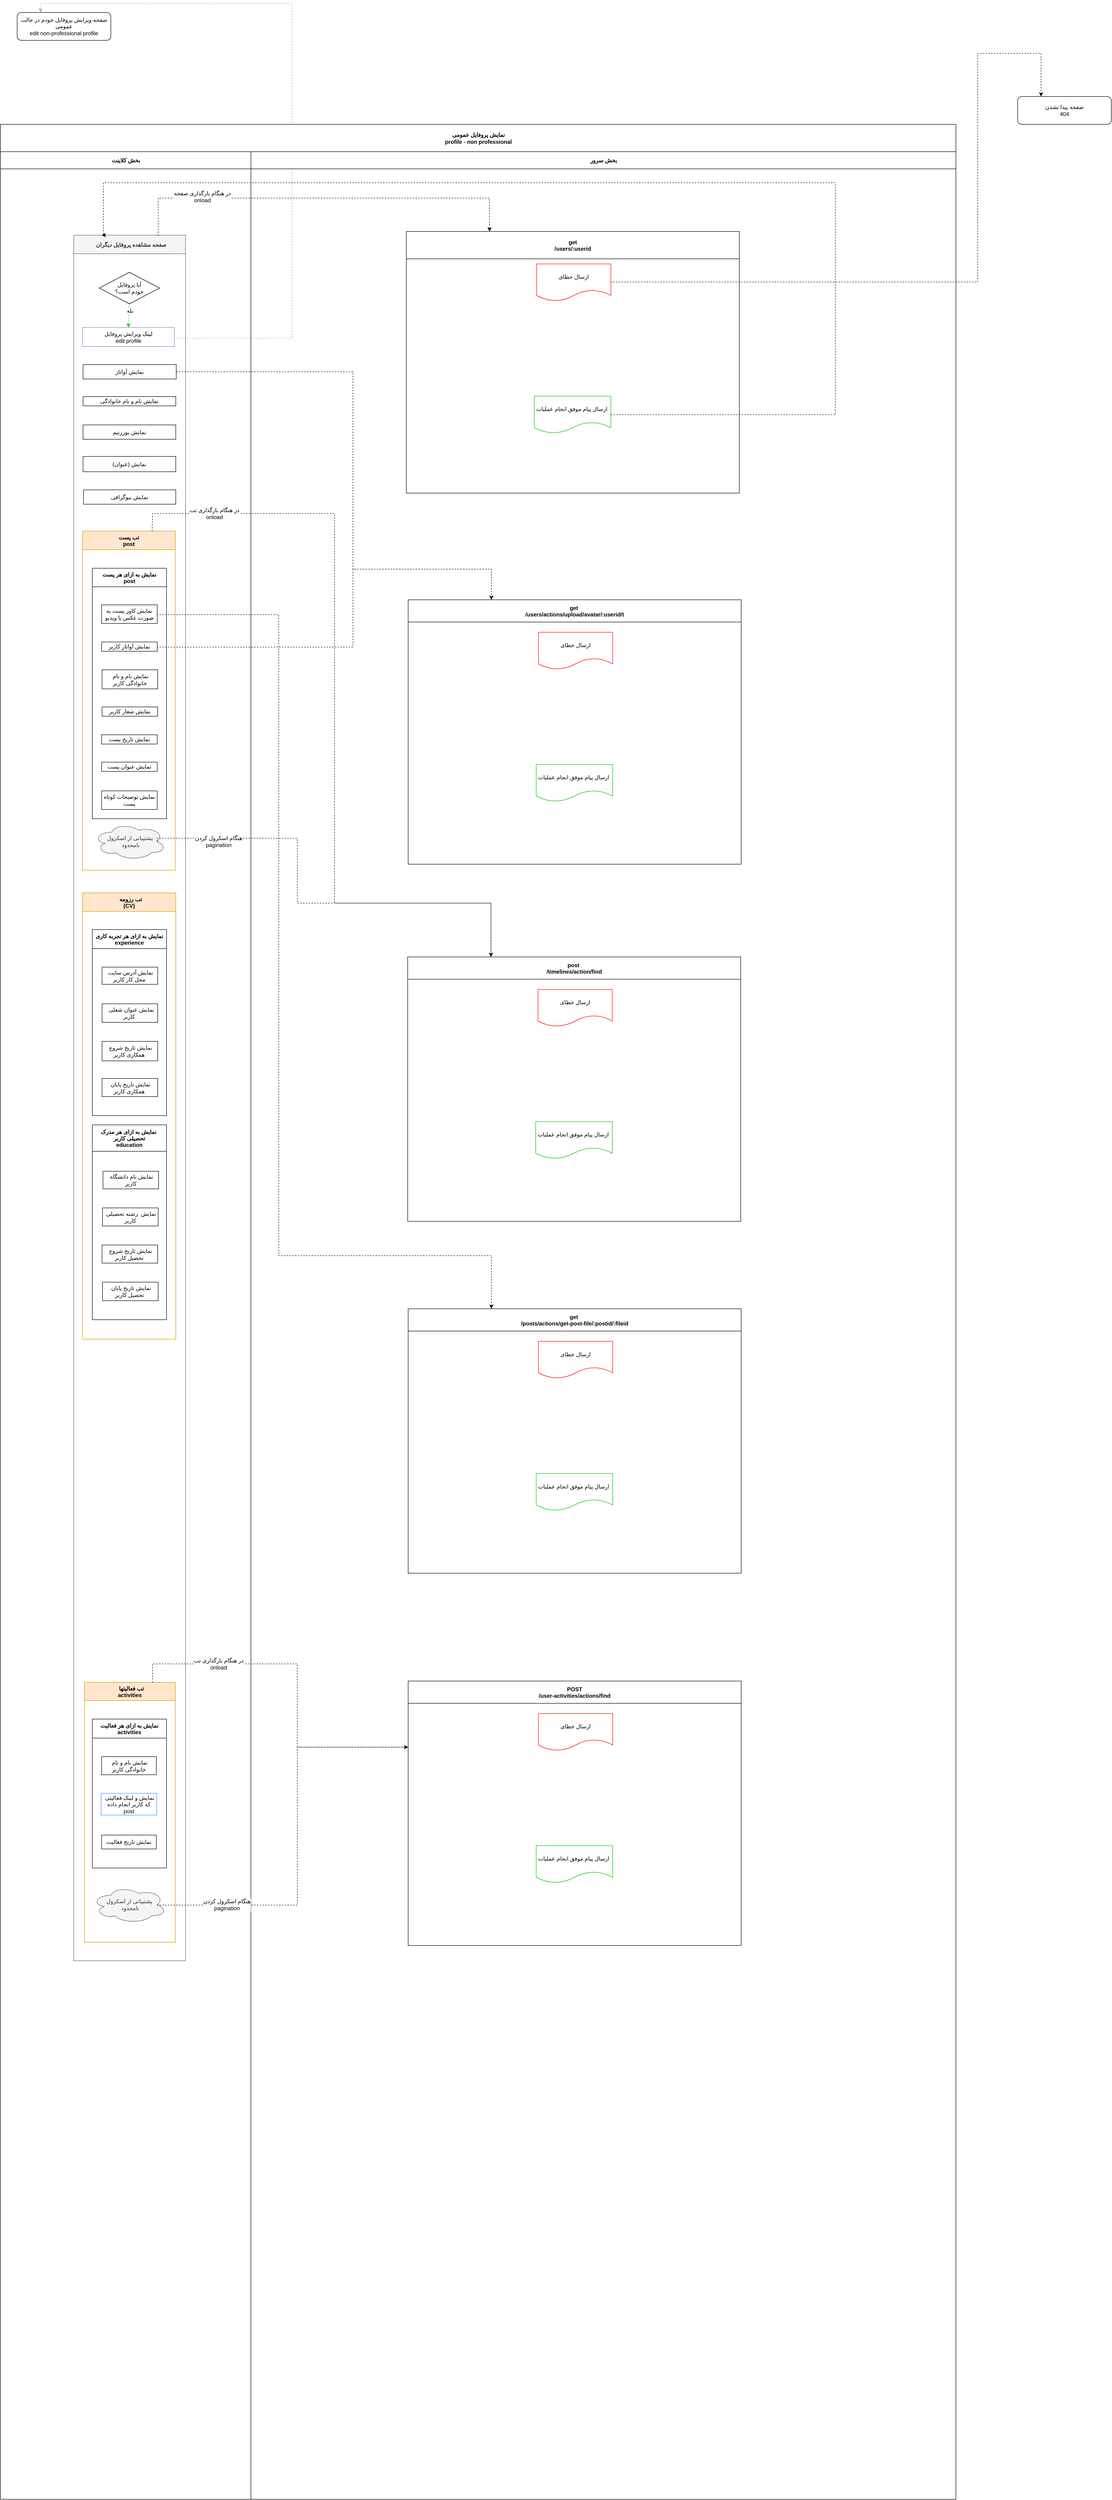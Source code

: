 <mxfile version="11.0.8" type="github"><diagram id="nFZyr5lgO45AVFI8pOyt" name="Page-1"><mxGraphModel dx="4465" dy="-2777" grid="1" gridSize="10" guides="1" tooltips="1" connect="1" arrows="1" fold="1" page="1" pageScale="1" pageWidth="850" pageHeight="1100" math="0" shadow="0"><root><mxCell id="0"/><mxCell id="1" parent="0"/><mxCell id="hXiAOLmPOEVzWz-QGx-l-69" value="صفحه ویرایش پروفایل خودم در حالت عمومی&lt;br&gt;edit non-professional profile&lt;br&gt;" style="rounded=1;whiteSpace=wrap;html=1;" parent="1" vertex="1"><mxGeometry x="-1564" y="4440" width="202" height="60" as="geometry"/></mxCell><mxCell id="hXiAOLmPOEVzWz-QGx-l-70" style="edgeStyle=orthogonalEdgeStyle;rounded=0;orthogonalLoop=1;jettySize=auto;html=1;exitX=1;exitY=0.5;exitDx=0;exitDy=0;entryX=0.25;entryY=0;entryDx=0;entryDy=0;dashed=1;strokeColor=#ADADAD;" parent="1" source="hXiAOLmPOEVzWz-QGx-l-34" target="hXiAOLmPOEVzWz-QGx-l-69" edge="1"><mxGeometry relative="1" as="geometry"><Array as="points"><mxPoint x="-971" y="5142"/><mxPoint x="-971" y="4421"/><mxPoint x="-1514" y="4421"/></Array></mxGeometry></mxCell><mxCell id="6wpBhNa-bCIsLOUR4BL_-69" value="صفحه پیدا نشدن&lt;br&gt;404" style="rounded=1;whiteSpace=wrap;html=1;" parent="1" vertex="1"><mxGeometry x="593" y="4621" width="202" height="60" as="geometry"/></mxCell><mxCell id="6wpBhNa-bCIsLOUR4BL_-70" style="edgeStyle=orthogonalEdgeStyle;rounded=0;orthogonalLoop=1;jettySize=auto;html=1;exitX=1;exitY=0.5;exitDx=0;exitDy=0;dashed=1;entryX=0.25;entryY=0;entryDx=0;entryDy=0;" parent="1" source="6wpBhNa-bCIsLOUR4BL_-33" target="6wpBhNa-bCIsLOUR4BL_-69" edge="1"><mxGeometry relative="1" as="geometry"><mxPoint x="500" y="7280" as="targetPoint"/><Array as="points"><mxPoint x="507" y="5021"/><mxPoint x="507" y="4528"/><mxPoint x="643" y="4528"/></Array></mxGeometry></mxCell><mxCell id="6wpBhNa-bCIsLOUR4BL_-142" value="&lt;span style=&quot;background-color: rgb(255 , 255 , 255)&quot;&gt;نمایش پروفایل عمومی&lt;/span&gt;&lt;br&gt;&lt;span style=&quot;background-color: rgb(255 , 255 , 255)&quot;&gt;profile - non professional&lt;/span&gt;" style="swimlane;html=1;childLayout=stackLayout;resizeParent=1;resizeParentMax=0;startSize=59;" parent="1" vertex="1"><mxGeometry x="-1600" y="4681" width="2060" height="5120" as="geometry"/></mxCell><mxCell id="6wpBhNa-bCIsLOUR4BL_-143" value="&lt;span style=&quot;background-color: rgb(255 , 255 , 255)&quot;&gt;بخش کلاینت&lt;/span&gt;" style="swimlane;html=1;startSize=37;" parent="6wpBhNa-bCIsLOUR4BL_-142" vertex="1"><mxGeometry y="59" width="540" height="5061" as="geometry"/></mxCell><mxCell id="6-1D8ZHgFkMubpNs1xCb-3" value="  صفحه مشاهده پروفایل دیگران" style="swimlane;fillColor=#f5f5f5;strokeColor=#666666;fontColor=#333333;startSize=40;" parent="6wpBhNa-bCIsLOUR4BL_-143" vertex="1"><mxGeometry x="158" y="180" width="241" height="3720" as="geometry"/></mxCell><mxCell id="6-1D8ZHgFkMubpNs1xCb-4" value="&lt;p&gt;&lt;/p&gt;&lt;p&gt;&lt;/p&gt;&lt;p&gt;&lt;/p&gt;&lt;p&gt;&lt;/p&gt;&lt;p&gt;&lt;/p&gt;&lt;p&gt;&lt;/p&gt;&lt;p&gt;نمایش آواتار&lt;br&gt;&lt;/p&gt;" style="rounded=0;whiteSpace=wrap;html=1;" parent="6-1D8ZHgFkMubpNs1xCb-3" vertex="1"><mxGeometry x="20" y="279" width="201" height="31" as="geometry"/></mxCell><mxCell id="6-1D8ZHgFkMubpNs1xCb-5" value="  تب رزومه&#10;(CV)" style="swimlane;fillColor=#ffe6cc;strokeColor=#d79b00;startSize=40;" parent="6-1D8ZHgFkMubpNs1xCb-3" vertex="1"><mxGeometry x="19" y="1418" width="201" height="962" as="geometry"/></mxCell><mxCell id="6-1D8ZHgFkMubpNs1xCb-6" value="&#10;نمایش به ازای هر تجربه کاری&#10;experience&#10;" style="swimlane;startSize=41;" parent="6-1D8ZHgFkMubpNs1xCb-5" vertex="1"><mxGeometry x="21" y="79" width="160" height="401" as="geometry"/></mxCell><mxCell id="6-1D8ZHgFkMubpNs1xCb-7" value="&lt;p&gt;&lt;/p&gt;&lt;p&gt;&lt;/p&gt;&lt;p&gt;&lt;/p&gt;&lt;p&gt;&lt;/p&gt;&lt;p&gt;&lt;/p&gt;&lt;p&gt;&lt;/p&gt;&lt;p&gt;&amp;nbsp;نمایش آدرس سایت محل کار کاربر&amp;nbsp;&lt;br&gt;&lt;/p&gt;" style="rounded=0;whiteSpace=wrap;html=1;" parent="6-1D8ZHgFkMubpNs1xCb-6" vertex="1"><mxGeometry x="21" y="81" width="120" height="37" as="geometry"/></mxCell><mxCell id="6-1D8ZHgFkMubpNs1xCb-8" value="&lt;p&gt;&lt;/p&gt;&lt;p&gt;&lt;/p&gt;&lt;p&gt;&lt;/p&gt;&lt;p&gt;&lt;/p&gt;&lt;p&gt;&lt;/p&gt;&lt;p&gt;&lt;/p&gt;&lt;p&gt;&amp;nbsp;نمایش عنوان شغلی&amp;nbsp; کاربر&amp;nbsp;&lt;br&gt;&lt;/p&gt;" style="rounded=0;whiteSpace=wrap;html=1;" parent="6-1D8ZHgFkMubpNs1xCb-6" vertex="1"><mxGeometry x="21" y="160" width="120" height="40" as="geometry"/></mxCell><mxCell id="6-1D8ZHgFkMubpNs1xCb-9" value="&lt;p&gt;&lt;/p&gt;&lt;p&gt;&lt;/p&gt;&lt;p&gt;&lt;/p&gt;&lt;p&gt;&lt;/p&gt;&lt;p&gt;&lt;/p&gt;&lt;p&gt;&lt;/p&gt;&lt;p&gt;&amp;nbsp;نمایش تاریخ شروع همکاری کاربر&amp;nbsp;&lt;br&gt;&lt;/p&gt;" style="rounded=0;whiteSpace=wrap;html=1;" parent="6-1D8ZHgFkMubpNs1xCb-6" vertex="1"><mxGeometry x="21" y="241" width="120" height="42" as="geometry"/></mxCell><mxCell id="6-1D8ZHgFkMubpNs1xCb-10" value="&lt;p&gt;&lt;/p&gt;&lt;p&gt;&lt;/p&gt;&lt;p&gt;&lt;/p&gt;&lt;p&gt;&lt;/p&gt;&lt;p&gt;&lt;/p&gt;&lt;p&gt;&lt;/p&gt;&lt;p&gt;&amp;nbsp;نمایش تاریخ پایان همکاری کاربر&amp;nbsp;&lt;br&gt;&lt;/p&gt;" style="rounded=0;whiteSpace=wrap;html=1;" parent="6-1D8ZHgFkMubpNs1xCb-6" vertex="1"><mxGeometry x="21" y="321" width="120" height="39" as="geometry"/></mxCell><mxCell id="6-1D8ZHgFkMubpNs1xCb-11" value="&#10;نمایش به ازای هر مدرک &#10;تحصیلی کاربر&#10;education&#10;" style="swimlane;startSize=57;" parent="6-1D8ZHgFkMubpNs1xCb-5" vertex="1"><mxGeometry x="21" y="500" width="160" height="420" as="geometry"/></mxCell><mxCell id="6-1D8ZHgFkMubpNs1xCb-12" value="&lt;p&gt;&lt;/p&gt;&lt;p&gt;&lt;/p&gt;&lt;p&gt;&lt;/p&gt;&lt;p&gt;&lt;/p&gt;&lt;p&gt;&lt;/p&gt;&lt;p&gt;&lt;/p&gt;&lt;p&gt;&amp;nbsp;نمایش تاریخ شروع تحصیل کاربر&amp;nbsp;&lt;br&gt;&lt;/p&gt;" style="rounded=0;whiteSpace=wrap;html=1;" parent="6-1D8ZHgFkMubpNs1xCb-11" vertex="1"><mxGeometry x="21" y="259" width="120" height="39" as="geometry"/></mxCell><mxCell id="6-1D8ZHgFkMubpNs1xCb-13" value="&lt;p&gt;&lt;/p&gt;&lt;p&gt;&lt;/p&gt;&lt;p&gt;&lt;/p&gt;&lt;p&gt;&lt;/p&gt;&lt;p&gt;&lt;/p&gt;&lt;p&gt;&lt;/p&gt;&lt;p&gt;&amp;nbsp;نمایش تاریخ پایان تحصیل کاربر&amp;nbsp;&lt;br&gt;&lt;/p&gt;" style="rounded=0;whiteSpace=wrap;html=1;" parent="6-1D8ZHgFkMubpNs1xCb-11" vertex="1"><mxGeometry x="22" y="339" width="120" height="40" as="geometry"/></mxCell><mxCell id="6-1D8ZHgFkMubpNs1xCb-14" value="&lt;p&gt;&lt;/p&gt;&lt;p&gt;&lt;/p&gt;&lt;p&gt;&lt;/p&gt;&lt;p&gt;&lt;/p&gt;&lt;p&gt;&lt;/p&gt;&lt;p&gt;&lt;/p&gt;&lt;p&gt;&amp;nbsp;نمایش نام دانشگاه کاربر&lt;br&gt;&lt;/p&gt;" style="rounded=0;whiteSpace=wrap;html=1;" parent="6-1D8ZHgFkMubpNs1xCb-11" vertex="1"><mxGeometry x="23" y="100" width="120" height="38" as="geometry"/></mxCell><mxCell id="6-1D8ZHgFkMubpNs1xCb-15" value="&lt;p&gt;&lt;/p&gt;&lt;p&gt;&lt;/p&gt;&lt;p&gt;&lt;/p&gt;&lt;p&gt;&lt;/p&gt;&lt;p&gt;&lt;/p&gt;&lt;p&gt;&lt;/p&gt;&lt;p&gt;&amp;nbsp;نمایش&amp;nbsp; رشته تحصیلی کاربر&lt;br&gt;&lt;/p&gt;" style="rounded=0;whiteSpace=wrap;html=1;" parent="6-1D8ZHgFkMubpNs1xCb-11" vertex="1"><mxGeometry x="22" y="179" width="120" height="39" as="geometry"/></mxCell><mxCell id="6-1D8ZHgFkMubpNs1xCb-22" value="&lt;p&gt;&lt;/p&gt;&lt;p&gt;&lt;/p&gt;&lt;p&gt;&lt;/p&gt;&lt;p&gt;&lt;/p&gt;&lt;p&gt;&lt;/p&gt;&lt;p&gt;&lt;/p&gt;&lt;p&gt;نمایش نام و نام خانوادگی&lt;br&gt;&lt;/p&gt;" style="rounded=0;whiteSpace=wrap;html=1;" parent="6-1D8ZHgFkMubpNs1xCb-3" vertex="1"><mxGeometry x="20" y="348" width="200" height="20" as="geometry"/></mxCell><mxCell id="6-1D8ZHgFkMubpNs1xCb-23" value="&lt;p&gt;&lt;/p&gt;&lt;p&gt;&lt;/p&gt;&lt;p&gt;&lt;/p&gt;&lt;p&gt;&lt;/p&gt;&lt;p&gt;&lt;/p&gt;&lt;p&gt;&lt;/p&gt;&lt;p&gt;نمایش یوزرنیم&lt;br&gt;&lt;/p&gt;" style="rounded=0;whiteSpace=wrap;html=1;" parent="6-1D8ZHgFkMubpNs1xCb-3" vertex="1"><mxGeometry x="20" y="409" width="200" height="31" as="geometry"/></mxCell><mxCell id="6-1D8ZHgFkMubpNs1xCb-24" value="&lt;p&gt;&lt;/p&gt;&lt;p&gt;&lt;/p&gt;&lt;p&gt;&lt;/p&gt;&lt;p&gt;&lt;/p&gt;&lt;p&gt;&lt;/p&gt;&lt;p&gt;&lt;/p&gt;&lt;p&gt;(نمایش (عنوان&lt;br&gt;&lt;/p&gt;" style="rounded=0;whiteSpace=wrap;html=1;" parent="6-1D8ZHgFkMubpNs1xCb-3" vertex="1"><mxGeometry x="20" y="477" width="200" height="33" as="geometry"/></mxCell><mxCell id="6-1D8ZHgFkMubpNs1xCb-25" value="&lt;p&gt;&lt;/p&gt;&lt;p&gt;&lt;/p&gt;&lt;p&gt;&lt;/p&gt;&lt;p&gt;&lt;/p&gt;&lt;p&gt;&lt;/p&gt;&lt;p&gt;&lt;/p&gt;&lt;p&gt;نمایش بیوگرافی&lt;br&gt;&lt;/p&gt;" style="rounded=0;whiteSpace=wrap;html=1;" parent="6-1D8ZHgFkMubpNs1xCb-3" vertex="1"><mxGeometry x="21" y="549" width="199" height="31" as="geometry"/></mxCell><mxCell id="6-1D8ZHgFkMubpNs1xCb-26" value="تب پست&#10;post" style="swimlane;fillColor=#ffe6cc;strokeColor=#d79b00;startSize=40;" parent="6-1D8ZHgFkMubpNs1xCb-3" vertex="1"><mxGeometry x="19" y="638" width="200" height="731" as="geometry"/></mxCell><mxCell id="6-1D8ZHgFkMubpNs1xCb-27" value="نمایش به ازای هر پست&#10;post" style="swimlane;startSize=40;" parent="6-1D8ZHgFkMubpNs1xCb-26" vertex="1"><mxGeometry x="21" y="80" width="160" height="540" as="geometry"/></mxCell><mxCell id="6-1D8ZHgFkMubpNs1xCb-28" value="&lt;p&gt;&lt;/p&gt;&lt;p&gt;&lt;/p&gt;&lt;p&gt;&lt;/p&gt;&lt;p&gt;&lt;/p&gt;&lt;p&gt;&lt;/p&gt;&lt;p&gt;&lt;/p&gt;&lt;p&gt;نمایش کاور پست به صورت عکس یا ویدیو&lt;br&gt;&lt;/p&gt;" style="rounded=0;whiteSpace=wrap;html=1;" parent="6-1D8ZHgFkMubpNs1xCb-27" vertex="1"><mxGeometry x="20" y="79" width="120" height="40" as="geometry"/></mxCell><mxCell id="6-1D8ZHgFkMubpNs1xCb-29" value="&lt;p&gt;&lt;/p&gt;&lt;p&gt;&lt;/p&gt;&lt;p&gt;&lt;/p&gt;&lt;p&gt;&lt;/p&gt;&lt;p&gt;&lt;/p&gt;&lt;p&gt;&lt;/p&gt;&lt;p&gt;نمایش آواتار کاربر&lt;br&gt;&lt;/p&gt;" style="rounded=0;whiteSpace=wrap;html=1;" parent="6-1D8ZHgFkMubpNs1xCb-27" vertex="1"><mxGeometry x="20" y="159" width="120" height="20" as="geometry"/></mxCell><mxCell id="6-1D8ZHgFkMubpNs1xCb-30" value="&lt;p&gt;&lt;/p&gt;&lt;p&gt;&lt;/p&gt;&lt;p&gt;&lt;/p&gt;&lt;p&gt;&lt;/p&gt;&lt;p&gt;&lt;/p&gt;&lt;p&gt;&lt;/p&gt;&lt;p&gt;&amp;nbsp;نمایش نام و نام خانوادگی کاربر&lt;br&gt;&lt;/p&gt;" style="rounded=0;whiteSpace=wrap;html=1;" parent="6-1D8ZHgFkMubpNs1xCb-27" vertex="1"><mxGeometry x="21" y="219" width="120" height="41" as="geometry"/></mxCell><mxCell id="6-1D8ZHgFkMubpNs1xCb-31" value="&lt;p&gt;&lt;/p&gt;&lt;p&gt;&lt;/p&gt;&lt;p&gt;&lt;/p&gt;&lt;p&gt;&lt;/p&gt;&lt;p&gt;&lt;/p&gt;&lt;p&gt;&lt;/p&gt;&lt;p&gt;نمایش شعار کاربر&lt;br&gt;&lt;/p&gt;" style="rounded=0;whiteSpace=wrap;html=1;" parent="6-1D8ZHgFkMubpNs1xCb-27" vertex="1"><mxGeometry x="21" y="299" width="120" height="20" as="geometry"/></mxCell><mxCell id="6-1D8ZHgFkMubpNs1xCb-32" value="&lt;p&gt;&lt;/p&gt;&lt;p&gt;&lt;/p&gt;&lt;p&gt;&lt;/p&gt;&lt;p&gt;&lt;/p&gt;&lt;p&gt;&lt;/p&gt;&lt;p&gt;&lt;/p&gt;&lt;p&gt;نمایش تاریخ پست&lt;br&gt;&lt;/p&gt;" style="rounded=0;whiteSpace=wrap;html=1;" parent="6-1D8ZHgFkMubpNs1xCb-27" vertex="1"><mxGeometry x="20" y="359" width="120" height="20" as="geometry"/></mxCell><mxCell id="6-1D8ZHgFkMubpNs1xCb-33" value="&lt;p&gt;&lt;/p&gt;&lt;p&gt;&lt;/p&gt;&lt;p&gt;&lt;/p&gt;&lt;p&gt;&lt;/p&gt;&lt;p&gt;&lt;/p&gt;&lt;p&gt;&lt;/p&gt;&lt;p&gt;نمایش عنوان پست&lt;br&gt;&lt;/p&gt;" style="rounded=0;whiteSpace=wrap;html=1;" parent="6-1D8ZHgFkMubpNs1xCb-27" vertex="1"><mxGeometry x="20" y="418" width="120" height="20" as="geometry"/></mxCell><mxCell id="6-1D8ZHgFkMubpNs1xCb-34" value="&lt;p&gt;&lt;/p&gt;&lt;p&gt;&lt;/p&gt;&lt;p&gt;&lt;/p&gt;&lt;p&gt;&lt;/p&gt;&lt;p&gt;&lt;/p&gt;&lt;p&gt;&lt;/p&gt;&lt;p&gt;نمایش توضیحات کوتاه پست&lt;br&gt;&lt;/p&gt;" style="rounded=0;whiteSpace=wrap;html=1;" parent="6-1D8ZHgFkMubpNs1xCb-27" vertex="1"><mxGeometry x="20" y="480" width="120" height="40" as="geometry"/></mxCell><mxCell id="6-1D8ZHgFkMubpNs1xCb-35" value="پشتیبانی از اسکرول&lt;br&gt;&amp;nbsp;نامحدود" style="ellipse;shape=cloud;whiteSpace=wrap;html=1;fillColor=#f5f5f5;strokeColor=#666666;fontColor=#333333;" parent="6-1D8ZHgFkMubpNs1xCb-26" vertex="1"><mxGeometry x="24" y="629" width="156" height="80" as="geometry"/></mxCell><mxCell id="6-1D8ZHgFkMubpNs1xCb-16" value="  تب فعالیتها&#10;activities" style="swimlane;fillColor=#ffe6cc;strokeColor=#d79b00;startSize=39;" parent="6-1D8ZHgFkMubpNs1xCb-3" vertex="1"><mxGeometry x="23" y="3120" width="196" height="560" as="geometry"/></mxCell><mxCell id="6-1D8ZHgFkMubpNs1xCb-17" value="نمایش به ازای هر فعالیت&#10;activities" style="swimlane;startSize=41;" parent="6-1D8ZHgFkMubpNs1xCb-16" vertex="1"><mxGeometry x="17" y="79" width="160" height="321" as="geometry"/></mxCell><mxCell id="6-1D8ZHgFkMubpNs1xCb-18" value="&lt;p&gt;&lt;/p&gt;&lt;p&gt;&lt;/p&gt;&lt;p&gt;&lt;/p&gt;&lt;p&gt;&lt;/p&gt;&lt;p&gt;&lt;/p&gt;&lt;p&gt;&lt;/p&gt;&lt;p&gt;&amp;nbsp;نمایش نام و نام خانوادگی کاربر&lt;br&gt;&lt;/p&gt;" style="rounded=0;whiteSpace=wrap;html=1;" parent="6-1D8ZHgFkMubpNs1xCb-17" vertex="1"><mxGeometry x="20" y="81" width="118" height="39" as="geometry"/></mxCell><mxCell id="6-1D8ZHgFkMubpNs1xCb-19" value="&lt;p&gt;&lt;/p&gt;&lt;p&gt;&lt;/p&gt;&lt;p&gt;&lt;/p&gt;&lt;p&gt;&lt;/p&gt;&lt;p&gt;&lt;/p&gt;&lt;p&gt;&lt;/p&gt;&lt;p&gt;نمایش تاریخ فعالیت&lt;br&gt;&lt;/p&gt;" style="rounded=0;whiteSpace=wrap;html=1;" parent="6-1D8ZHgFkMubpNs1xCb-17" vertex="1"><mxGeometry x="20" y="250" width="118" height="30" as="geometry"/></mxCell><mxCell id="6-1D8ZHgFkMubpNs1xCb-20" value="&lt;p&gt;&lt;/p&gt;&lt;p&gt;&lt;/p&gt;&lt;p&gt;&lt;/p&gt;&lt;p&gt;&lt;/p&gt;&lt;p&gt;&lt;/p&gt;&lt;p&gt;&lt;/p&gt;&lt;p&gt;&amp;nbsp;نمایش و لینک فعالیتی که کاربر انجام داده&lt;br&gt;post&lt;/p&gt;" style="rounded=0;whiteSpace=wrap;html=1;fillColor=#FFFFFF;strokeColor=#3399FF;" parent="6-1D8ZHgFkMubpNs1xCb-17" vertex="1"><mxGeometry x="19" y="160" width="120" height="47" as="geometry"/></mxCell><mxCell id="6-1D8ZHgFkMubpNs1xCb-21" value="پشتیبانی از اسکرول&lt;br&gt;&amp;nbsp;نامحدود" style="ellipse;shape=cloud;whiteSpace=wrap;html=1;fillColor=#f5f5f5;strokeColor=#666666;fontColor=#333333;" parent="6-1D8ZHgFkMubpNs1xCb-16" vertex="1"><mxGeometry x="17" y="439" width="160" height="80" as="geometry"/></mxCell><mxCell id="hXiAOLmPOEVzWz-QGx-l-34" value="&lt;p&gt;&lt;/p&gt;&lt;p&gt;&lt;/p&gt;&lt;p&gt;&lt;/p&gt;&lt;p&gt;&lt;/p&gt;&lt;p&gt;&lt;/p&gt;&lt;p&gt;لینک ویرایش پروفایل&lt;br&gt;edit profile&lt;br&gt;&lt;/p&gt;" style="rounded=0;whiteSpace=wrap;html=1;fillColor=#FFFFFF;strokeColor=#6c8ebf;" parent="6-1D8ZHgFkMubpNs1xCb-3" vertex="1"><mxGeometry x="19" y="199" width="198" height="41" as="geometry"/></mxCell><mxCell id="6wpBhNa-bCIsLOUR4BL_-140" style="edgeStyle=orthogonalEdgeStyle;rounded=0;orthogonalLoop=1;jettySize=auto;html=1;exitX=0.5;exitY=1;exitDx=0;exitDy=0;dashed=1;strokeColor=#00CC00;entryX=0.5;entryY=0;entryDx=0;entryDy=0;" parent="6-1D8ZHgFkMubpNs1xCb-3" source="6wpBhNa-bCIsLOUR4BL_-138" target="hXiAOLmPOEVzWz-QGx-l-34" edge="1"><mxGeometry relative="1" as="geometry"><mxPoint x="31" y="180" as="targetPoint"/><Array as="points"><mxPoint x="119" y="180"/><mxPoint x="118" y="180"/></Array></mxGeometry></mxCell><mxCell id="6wpBhNa-bCIsLOUR4BL_-141" value="بله" style="text;html=1;resizable=0;points=[];align=center;verticalAlign=middle;labelBackgroundColor=#ffffff;" parent="6wpBhNa-bCIsLOUR4BL_-140" vertex="1" connectable="0"><mxGeometry x="-0.407" y="2" relative="1" as="geometry"><mxPoint as="offset"/></mxGeometry></mxCell><mxCell id="6wpBhNa-bCIsLOUR4BL_-138" value="آیا پروفایل &lt;br&gt;خودم است؟" style="rhombus;whiteSpace=wrap;html=1;" parent="6-1D8ZHgFkMubpNs1xCb-3" vertex="1"><mxGeometry x="55" y="80" width="130" height="68" as="geometry"/></mxCell><mxCell id="6wpBhNa-bCIsLOUR4BL_-144" value="&lt;span style=&quot;background-color: rgb(255 , 255 , 255)&quot;&gt;بخش سرور&lt;/span&gt;" style="swimlane;html=1;startSize=37;" parent="6wpBhNa-bCIsLOUR4BL_-142" vertex="1"><mxGeometry x="540" y="59" width="1520" height="5061" as="geometry"/></mxCell><mxCell id="6wpBhNa-bCIsLOUR4BL_-115" value="POST &#10;/user-activities/actions/find" style="swimlane;startSize=48;" parent="6wpBhNa-bCIsLOUR4BL_-144" vertex="1"><mxGeometry x="339" y="3297" width="718" height="570" as="geometry"/></mxCell><mxCell id="6wpBhNa-bCIsLOUR4BL_-116" style="edgeStyle=orthogonalEdgeStyle;rounded=0;orthogonalLoop=1;jettySize=auto;html=1;exitX=0.5;exitY=1;exitDx=0;exitDy=0;dashed=1;strokeColor=#00CC00;" parent="6wpBhNa-bCIsLOUR4BL_-115" edge="1"><mxGeometry relative="1" as="geometry"><mxPoint x="153.667" y="150.333" as="sourcePoint"/></mxGeometry></mxCell><mxCell id="6wpBhNa-bCIsLOUR4BL_-117" value="بله" style="text;html=1;resizable=0;points=[];align=center;verticalAlign=middle;labelBackgroundColor=#ffffff;" parent="6wpBhNa-bCIsLOUR4BL_-116" vertex="1" connectable="0"><mxGeometry x="-0.015" y="-11" relative="1" as="geometry"><mxPoint x="11" y="-11" as="offset"/></mxGeometry></mxCell><mxCell id="6wpBhNa-bCIsLOUR4BL_-118" value="بله" style="edgeStyle=orthogonalEdgeStyle;rounded=0;orthogonalLoop=1;jettySize=auto;html=1;exitX=0.5;exitY=1;exitDx=0;exitDy=0;entryX=0.5;entryY=0;entryDx=0;entryDy=0;dashed=1;strokeColor=#00CC00;" parent="6wpBhNa-bCIsLOUR4BL_-115" edge="1"><mxGeometry relative="1" as="geometry"/></mxCell><mxCell id="6wpBhNa-bCIsLOUR4BL_-119" value="ارسال خطای&lt;br&gt;" style="shape=document;whiteSpace=wrap;html=1;boundedLbl=1;strokeColor=#FF0000;" parent="6wpBhNa-bCIsLOUR4BL_-115" vertex="1"><mxGeometry x="281" y="70" width="160" height="80" as="geometry"/></mxCell><mxCell id="6wpBhNa-bCIsLOUR4BL_-120" value="خیر" style="edgeStyle=orthogonalEdgeStyle;rounded=0;orthogonalLoop=1;jettySize=auto;html=1;exitX=1;exitY=0.5;exitDx=0;exitDy=0;entryX=0;entryY=0.5;entryDx=0;entryDy=0;dashed=1;strokeColor=#FF0000;" parent="6wpBhNa-bCIsLOUR4BL_-115" edge="1"><mxGeometry relative="1" as="geometry"/></mxCell><mxCell id="6wpBhNa-bCIsLOUR4BL_-121" value="خیر" style="edgeStyle=orthogonalEdgeStyle;rounded=0;orthogonalLoop=1;jettySize=auto;html=1;exitX=0.5;exitY=1;exitDx=0;exitDy=0;entryX=0.5;entryY=0;entryDx=0;entryDy=0;dashed=1;strokeColor=#FF0000;" parent="6wpBhNa-bCIsLOUR4BL_-115" edge="1"><mxGeometry relative="1" as="geometry"/></mxCell><mxCell id="6wpBhNa-bCIsLOUR4BL_-122" value="بله" style="edgeStyle=orthogonalEdgeStyle;rounded=0;orthogonalLoop=1;jettySize=auto;html=1;exitX=0.5;exitY=1;exitDx=0;exitDy=0;entryX=0.5;entryY=0;entryDx=0;entryDy=0;dashed=1;strokeColor=#00CC00;" parent="6wpBhNa-bCIsLOUR4BL_-115" edge="1"><mxGeometry relative="1" as="geometry"><mxPoint x="153.667" y="310.333" as="sourcePoint"/></mxGeometry></mxCell><mxCell id="6wpBhNa-bCIsLOUR4BL_-123" value="بله" style="edgeStyle=orthogonalEdgeStyle;rounded=0;orthogonalLoop=1;jettySize=auto;html=1;exitX=0.5;exitY=1;exitDx=0;exitDy=0;dashed=1;strokeColor=#00CC00;" parent="6wpBhNa-bCIsLOUR4BL_-115" edge="1"><mxGeometry relative="1" as="geometry"/></mxCell><mxCell id="6wpBhNa-bCIsLOUR4BL_-124" value="خیر" style="edgeStyle=orthogonalEdgeStyle;rounded=0;orthogonalLoop=1;jettySize=auto;html=1;exitX=1;exitY=0.5;exitDx=0;exitDy=0;entryX=0;entryY=0.5;entryDx=0;entryDy=0;dashed=1;strokeColor=#FF0000;" parent="6wpBhNa-bCIsLOUR4BL_-115" edge="1"><mxGeometry relative="1" as="geometry"><Array as="points"><mxPoint x="357" y="270"/><mxPoint x="357" y="270"/></Array></mxGeometry></mxCell><mxCell id="6wpBhNa-bCIsLOUR4BL_-125" value="خیر" style="edgeStyle=orthogonalEdgeStyle;rounded=0;orthogonalLoop=1;jettySize=auto;html=1;exitX=1;exitY=0.5;exitDx=0;exitDy=0;entryX=0;entryY=0.5;entryDx=0;entryDy=0;dashed=1;strokeColor=#FF0000;" parent="6wpBhNa-bCIsLOUR4BL_-115" edge="1"><mxGeometry relative="1" as="geometry"/></mxCell><mxCell id="6wpBhNa-bCIsLOUR4BL_-126" style="edgeStyle=orthogonalEdgeStyle;rounded=0;orthogonalLoop=1;jettySize=auto;html=1;exitX=0.5;exitY=1;exitDx=0;exitDy=0;dashed=1;strokeColor=#000000;" parent="6wpBhNa-bCIsLOUR4BL_-115" edge="1"><mxGeometry relative="1" as="geometry"/></mxCell><mxCell id="6wpBhNa-bCIsLOUR4BL_-127" style="edgeStyle=orthogonalEdgeStyle;rounded=0;orthogonalLoop=1;jettySize=auto;html=1;exitX=0.5;exitY=1;exitDx=0;exitDy=0;entryX=0.5;entryY=0;entryDx=0;entryDy=0;dashed=1;strokeColor=#000000;" parent="6wpBhNa-bCIsLOUR4BL_-115" edge="1"><mxGeometry relative="1" as="geometry"/></mxCell><mxCell id="6wpBhNa-bCIsLOUR4BL_-128" style="edgeStyle=orthogonalEdgeStyle;rounded=0;orthogonalLoop=1;jettySize=auto;html=1;exitX=1;exitY=0.5;exitDx=0;exitDy=0;entryX=0;entryY=0.5;entryDx=0;entryDy=0;dashed=1;strokeColor=#000000;" parent="6wpBhNa-bCIsLOUR4BL_-115" edge="1"><mxGeometry relative="1" as="geometry"/></mxCell><mxCell id="6wpBhNa-bCIsLOUR4BL_-129" value="خیر" style="edgeStyle=orthogonalEdgeStyle;rounded=0;orthogonalLoop=1;jettySize=auto;html=1;exitX=1;exitY=0.5;exitDx=0;exitDy=0;entryX=0;entryY=0.5;entryDx=0;entryDy=0;dashed=1;strokeColor=#FF0000;" parent="6wpBhNa-bCIsLOUR4BL_-115" edge="1"><mxGeometry relative="1" as="geometry"/></mxCell><mxCell id="6wpBhNa-bCIsLOUR4BL_-130" style="edgeStyle=orthogonalEdgeStyle;rounded=0;orthogonalLoop=1;jettySize=auto;html=1;exitX=1;exitY=0.5;exitDx=0;exitDy=0;entryX=0;entryY=0.5;entryDx=0;entryDy=0;dashed=1;strokeColor=#000000;" parent="6wpBhNa-bCIsLOUR4BL_-115" edge="1"><mxGeometry relative="1" as="geometry"/></mxCell><mxCell id="6wpBhNa-bCIsLOUR4BL_-131" value="ارسال پیام موفق انجام عملیات&amp;nbsp;" style="shape=document;whiteSpace=wrap;html=1;boundedLbl=1;strokeColor=#00CC00;" parent="6wpBhNa-bCIsLOUR4BL_-115" vertex="1"><mxGeometry x="276" y="355" width="165" height="80" as="geometry"/></mxCell><mxCell id="6wpBhNa-bCIsLOUR4BL_-132" value="بله" style="edgeStyle=orthogonalEdgeStyle;rounded=0;orthogonalLoop=1;jettySize=auto;html=1;exitX=0.5;exitY=1;exitDx=0;exitDy=0;dashed=1;strokeColor=#00CC00;" parent="6wpBhNa-bCIsLOUR4BL_-115" edge="1"><mxGeometry relative="1" as="geometry"/></mxCell><mxCell id="6wpBhNa-bCIsLOUR4BL_-96" value="get &#10;/posts/actions/get-post-file/:postid/:fileid" style="swimlane;startSize=48;" parent="6wpBhNa-bCIsLOUR4BL_-144" vertex="1"><mxGeometry x="339" y="2494.5" width="718" height="570" as="geometry"/></mxCell><mxCell id="6wpBhNa-bCIsLOUR4BL_-97" style="edgeStyle=orthogonalEdgeStyle;rounded=0;orthogonalLoop=1;jettySize=auto;html=1;exitX=0.5;exitY=1;exitDx=0;exitDy=0;dashed=1;strokeColor=#00CC00;" parent="6wpBhNa-bCIsLOUR4BL_-96" edge="1"><mxGeometry relative="1" as="geometry"><mxPoint x="153.667" y="150.333" as="sourcePoint"/></mxGeometry></mxCell><mxCell id="6wpBhNa-bCIsLOUR4BL_-98" value="بله" style="text;html=1;resizable=0;points=[];align=center;verticalAlign=middle;labelBackgroundColor=#ffffff;" parent="6wpBhNa-bCIsLOUR4BL_-97" vertex="1" connectable="0"><mxGeometry x="-0.015" y="-11" relative="1" as="geometry"><mxPoint x="11" y="-11" as="offset"/></mxGeometry></mxCell><mxCell id="6wpBhNa-bCIsLOUR4BL_-99" value="بله" style="edgeStyle=orthogonalEdgeStyle;rounded=0;orthogonalLoop=1;jettySize=auto;html=1;exitX=0.5;exitY=1;exitDx=0;exitDy=0;entryX=0.5;entryY=0;entryDx=0;entryDy=0;dashed=1;strokeColor=#00CC00;" parent="6wpBhNa-bCIsLOUR4BL_-96" edge="1"><mxGeometry relative="1" as="geometry"/></mxCell><mxCell id="6wpBhNa-bCIsLOUR4BL_-100" value="ارسال خطای&lt;br&gt;" style="shape=document;whiteSpace=wrap;html=1;boundedLbl=1;strokeColor=#FF0000;" parent="6wpBhNa-bCIsLOUR4BL_-96" vertex="1"><mxGeometry x="281" y="70" width="160" height="80" as="geometry"/></mxCell><mxCell id="6wpBhNa-bCIsLOUR4BL_-101" value="خیر" style="edgeStyle=orthogonalEdgeStyle;rounded=0;orthogonalLoop=1;jettySize=auto;html=1;exitX=1;exitY=0.5;exitDx=0;exitDy=0;entryX=0;entryY=0.5;entryDx=0;entryDy=0;dashed=1;strokeColor=#FF0000;" parent="6wpBhNa-bCIsLOUR4BL_-96" edge="1"><mxGeometry relative="1" as="geometry"/></mxCell><mxCell id="6wpBhNa-bCIsLOUR4BL_-102" value="خیر" style="edgeStyle=orthogonalEdgeStyle;rounded=0;orthogonalLoop=1;jettySize=auto;html=1;exitX=0.5;exitY=1;exitDx=0;exitDy=0;entryX=0.5;entryY=0;entryDx=0;entryDy=0;dashed=1;strokeColor=#FF0000;" parent="6wpBhNa-bCIsLOUR4BL_-96" edge="1"><mxGeometry relative="1" as="geometry"/></mxCell><mxCell id="6wpBhNa-bCIsLOUR4BL_-103" value="بله" style="edgeStyle=orthogonalEdgeStyle;rounded=0;orthogonalLoop=1;jettySize=auto;html=1;exitX=0.5;exitY=1;exitDx=0;exitDy=0;entryX=0.5;entryY=0;entryDx=0;entryDy=0;dashed=1;strokeColor=#00CC00;" parent="6wpBhNa-bCIsLOUR4BL_-96" edge="1"><mxGeometry relative="1" as="geometry"><mxPoint x="153.667" y="310.333" as="sourcePoint"/></mxGeometry></mxCell><mxCell id="6wpBhNa-bCIsLOUR4BL_-104" value="بله" style="edgeStyle=orthogonalEdgeStyle;rounded=0;orthogonalLoop=1;jettySize=auto;html=1;exitX=0.5;exitY=1;exitDx=0;exitDy=0;dashed=1;strokeColor=#00CC00;" parent="6wpBhNa-bCIsLOUR4BL_-96" edge="1"><mxGeometry relative="1" as="geometry"/></mxCell><mxCell id="6wpBhNa-bCIsLOUR4BL_-105" value="خیر" style="edgeStyle=orthogonalEdgeStyle;rounded=0;orthogonalLoop=1;jettySize=auto;html=1;exitX=1;exitY=0.5;exitDx=0;exitDy=0;entryX=0;entryY=0.5;entryDx=0;entryDy=0;dashed=1;strokeColor=#FF0000;" parent="6wpBhNa-bCIsLOUR4BL_-96" edge="1"><mxGeometry relative="1" as="geometry"><Array as="points"><mxPoint x="357" y="270"/><mxPoint x="357" y="270"/></Array></mxGeometry></mxCell><mxCell id="6wpBhNa-bCIsLOUR4BL_-106" value="خیر" style="edgeStyle=orthogonalEdgeStyle;rounded=0;orthogonalLoop=1;jettySize=auto;html=1;exitX=1;exitY=0.5;exitDx=0;exitDy=0;entryX=0;entryY=0.5;entryDx=0;entryDy=0;dashed=1;strokeColor=#FF0000;" parent="6wpBhNa-bCIsLOUR4BL_-96" edge="1"><mxGeometry relative="1" as="geometry"/></mxCell><mxCell id="6wpBhNa-bCIsLOUR4BL_-107" style="edgeStyle=orthogonalEdgeStyle;rounded=0;orthogonalLoop=1;jettySize=auto;html=1;exitX=0.5;exitY=1;exitDx=0;exitDy=0;dashed=1;strokeColor=#000000;" parent="6wpBhNa-bCIsLOUR4BL_-96" edge="1"><mxGeometry relative="1" as="geometry"/></mxCell><mxCell id="6wpBhNa-bCIsLOUR4BL_-108" style="edgeStyle=orthogonalEdgeStyle;rounded=0;orthogonalLoop=1;jettySize=auto;html=1;exitX=0.5;exitY=1;exitDx=0;exitDy=0;entryX=0.5;entryY=0;entryDx=0;entryDy=0;dashed=1;strokeColor=#000000;" parent="6wpBhNa-bCIsLOUR4BL_-96" edge="1"><mxGeometry relative="1" as="geometry"/></mxCell><mxCell id="6wpBhNa-bCIsLOUR4BL_-109" style="edgeStyle=orthogonalEdgeStyle;rounded=0;orthogonalLoop=1;jettySize=auto;html=1;exitX=1;exitY=0.5;exitDx=0;exitDy=0;entryX=0;entryY=0.5;entryDx=0;entryDy=0;dashed=1;strokeColor=#000000;" parent="6wpBhNa-bCIsLOUR4BL_-96" edge="1"><mxGeometry relative="1" as="geometry"/></mxCell><mxCell id="6wpBhNa-bCIsLOUR4BL_-110" value="خیر" style="edgeStyle=orthogonalEdgeStyle;rounded=0;orthogonalLoop=1;jettySize=auto;html=1;exitX=1;exitY=0.5;exitDx=0;exitDy=0;entryX=0;entryY=0.5;entryDx=0;entryDy=0;dashed=1;strokeColor=#FF0000;" parent="6wpBhNa-bCIsLOUR4BL_-96" edge="1"><mxGeometry relative="1" as="geometry"/></mxCell><mxCell id="6wpBhNa-bCIsLOUR4BL_-111" style="edgeStyle=orthogonalEdgeStyle;rounded=0;orthogonalLoop=1;jettySize=auto;html=1;exitX=1;exitY=0.5;exitDx=0;exitDy=0;entryX=0;entryY=0.5;entryDx=0;entryDy=0;dashed=1;strokeColor=#000000;" parent="6wpBhNa-bCIsLOUR4BL_-96" edge="1"><mxGeometry relative="1" as="geometry"/></mxCell><mxCell id="6wpBhNa-bCIsLOUR4BL_-112" value="ارسال پیام موفق انجام عملیات&amp;nbsp;" style="shape=document;whiteSpace=wrap;html=1;boundedLbl=1;strokeColor=#00CC00;" parent="6wpBhNa-bCIsLOUR4BL_-96" vertex="1"><mxGeometry x="276" y="355" width="165" height="80" as="geometry"/></mxCell><mxCell id="6wpBhNa-bCIsLOUR4BL_-113" value="بله" style="edgeStyle=orthogonalEdgeStyle;rounded=0;orthogonalLoop=1;jettySize=auto;html=1;exitX=0.5;exitY=1;exitDx=0;exitDy=0;dashed=1;strokeColor=#00CC00;" parent="6wpBhNa-bCIsLOUR4BL_-96" edge="1"><mxGeometry relative="1" as="geometry"/></mxCell><mxCell id="6wpBhNa-bCIsLOUR4BL_-71" value="post &#10;/timelines/action/find" style="swimlane;startSize=48;" parent="6wpBhNa-bCIsLOUR4BL_-144" vertex="1"><mxGeometry x="338" y="1736" width="718" height="570" as="geometry"/></mxCell><mxCell id="6wpBhNa-bCIsLOUR4BL_-72" style="edgeStyle=orthogonalEdgeStyle;rounded=0;orthogonalLoop=1;jettySize=auto;html=1;exitX=0.5;exitY=1;exitDx=0;exitDy=0;dashed=1;strokeColor=#00CC00;" parent="6wpBhNa-bCIsLOUR4BL_-71" edge="1"><mxGeometry relative="1" as="geometry"><mxPoint x="153.667" y="150.333" as="sourcePoint"/></mxGeometry></mxCell><mxCell id="6wpBhNa-bCIsLOUR4BL_-73" value="بله" style="text;html=1;resizable=0;points=[];align=center;verticalAlign=middle;labelBackgroundColor=#ffffff;" parent="6wpBhNa-bCIsLOUR4BL_-72" vertex="1" connectable="0"><mxGeometry x="-0.015" y="-11" relative="1" as="geometry"><mxPoint x="11" y="-11" as="offset"/></mxGeometry></mxCell><mxCell id="6wpBhNa-bCIsLOUR4BL_-74" value="بله" style="edgeStyle=orthogonalEdgeStyle;rounded=0;orthogonalLoop=1;jettySize=auto;html=1;exitX=0.5;exitY=1;exitDx=0;exitDy=0;entryX=0.5;entryY=0;entryDx=0;entryDy=0;dashed=1;strokeColor=#00CC00;" parent="6wpBhNa-bCIsLOUR4BL_-71" edge="1"><mxGeometry relative="1" as="geometry"/></mxCell><mxCell id="6wpBhNa-bCIsLOUR4BL_-75" value="ارسال خطای&lt;br&gt;" style="shape=document;whiteSpace=wrap;html=1;boundedLbl=1;strokeColor=#FF0000;" parent="6wpBhNa-bCIsLOUR4BL_-71" vertex="1"><mxGeometry x="281" y="70" width="160" height="80" as="geometry"/></mxCell><mxCell id="6wpBhNa-bCIsLOUR4BL_-76" value="خیر" style="edgeStyle=orthogonalEdgeStyle;rounded=0;orthogonalLoop=1;jettySize=auto;html=1;exitX=1;exitY=0.5;exitDx=0;exitDy=0;entryX=0;entryY=0.5;entryDx=0;entryDy=0;dashed=1;strokeColor=#FF0000;" parent="6wpBhNa-bCIsLOUR4BL_-71" edge="1"><mxGeometry relative="1" as="geometry"/></mxCell><mxCell id="6wpBhNa-bCIsLOUR4BL_-77" value="خیر" style="edgeStyle=orthogonalEdgeStyle;rounded=0;orthogonalLoop=1;jettySize=auto;html=1;exitX=0.5;exitY=1;exitDx=0;exitDy=0;entryX=0.5;entryY=0;entryDx=0;entryDy=0;dashed=1;strokeColor=#FF0000;" parent="6wpBhNa-bCIsLOUR4BL_-71" edge="1"><mxGeometry relative="1" as="geometry"/></mxCell><mxCell id="6wpBhNa-bCIsLOUR4BL_-78" value="بله" style="edgeStyle=orthogonalEdgeStyle;rounded=0;orthogonalLoop=1;jettySize=auto;html=1;exitX=0.5;exitY=1;exitDx=0;exitDy=0;entryX=0.5;entryY=0;entryDx=0;entryDy=0;dashed=1;strokeColor=#00CC00;" parent="6wpBhNa-bCIsLOUR4BL_-71" edge="1"><mxGeometry relative="1" as="geometry"><mxPoint x="153.667" y="310.333" as="sourcePoint"/></mxGeometry></mxCell><mxCell id="6wpBhNa-bCIsLOUR4BL_-79" value="بله" style="edgeStyle=orthogonalEdgeStyle;rounded=0;orthogonalLoop=1;jettySize=auto;html=1;exitX=0.5;exitY=1;exitDx=0;exitDy=0;dashed=1;strokeColor=#00CC00;" parent="6wpBhNa-bCIsLOUR4BL_-71" edge="1"><mxGeometry relative="1" as="geometry"/></mxCell><mxCell id="6wpBhNa-bCIsLOUR4BL_-80" value="خیر" style="edgeStyle=orthogonalEdgeStyle;rounded=0;orthogonalLoop=1;jettySize=auto;html=1;exitX=1;exitY=0.5;exitDx=0;exitDy=0;entryX=0;entryY=0.5;entryDx=0;entryDy=0;dashed=1;strokeColor=#FF0000;" parent="6wpBhNa-bCIsLOUR4BL_-71" edge="1"><mxGeometry relative="1" as="geometry"><Array as="points"><mxPoint x="357" y="270"/><mxPoint x="357" y="270"/></Array></mxGeometry></mxCell><mxCell id="6wpBhNa-bCIsLOUR4BL_-81" value="خیر" style="edgeStyle=orthogonalEdgeStyle;rounded=0;orthogonalLoop=1;jettySize=auto;html=1;exitX=1;exitY=0.5;exitDx=0;exitDy=0;entryX=0;entryY=0.5;entryDx=0;entryDy=0;dashed=1;strokeColor=#FF0000;" parent="6wpBhNa-bCIsLOUR4BL_-71" edge="1"><mxGeometry relative="1" as="geometry"/></mxCell><mxCell id="6wpBhNa-bCIsLOUR4BL_-82" style="edgeStyle=orthogonalEdgeStyle;rounded=0;orthogonalLoop=1;jettySize=auto;html=1;exitX=0.5;exitY=1;exitDx=0;exitDy=0;dashed=1;strokeColor=#000000;" parent="6wpBhNa-bCIsLOUR4BL_-71" edge="1"><mxGeometry relative="1" as="geometry"/></mxCell><mxCell id="6wpBhNa-bCIsLOUR4BL_-83" style="edgeStyle=orthogonalEdgeStyle;rounded=0;orthogonalLoop=1;jettySize=auto;html=1;exitX=0.5;exitY=1;exitDx=0;exitDy=0;entryX=0.5;entryY=0;entryDx=0;entryDy=0;dashed=1;strokeColor=#000000;" parent="6wpBhNa-bCIsLOUR4BL_-71" edge="1"><mxGeometry relative="1" as="geometry"/></mxCell><mxCell id="6wpBhNa-bCIsLOUR4BL_-84" style="edgeStyle=orthogonalEdgeStyle;rounded=0;orthogonalLoop=1;jettySize=auto;html=1;exitX=1;exitY=0.5;exitDx=0;exitDy=0;entryX=0;entryY=0.5;entryDx=0;entryDy=0;dashed=1;strokeColor=#000000;" parent="6wpBhNa-bCIsLOUR4BL_-71" edge="1"><mxGeometry relative="1" as="geometry"/></mxCell><mxCell id="6wpBhNa-bCIsLOUR4BL_-85" value="خیر" style="edgeStyle=orthogonalEdgeStyle;rounded=0;orthogonalLoop=1;jettySize=auto;html=1;exitX=1;exitY=0.5;exitDx=0;exitDy=0;entryX=0;entryY=0.5;entryDx=0;entryDy=0;dashed=1;strokeColor=#FF0000;" parent="6wpBhNa-bCIsLOUR4BL_-71" edge="1"><mxGeometry relative="1" as="geometry"/></mxCell><mxCell id="6wpBhNa-bCIsLOUR4BL_-86" style="edgeStyle=orthogonalEdgeStyle;rounded=0;orthogonalLoop=1;jettySize=auto;html=1;exitX=1;exitY=0.5;exitDx=0;exitDy=0;entryX=0;entryY=0.5;entryDx=0;entryDy=0;dashed=1;strokeColor=#000000;" parent="6wpBhNa-bCIsLOUR4BL_-71" edge="1"><mxGeometry relative="1" as="geometry"/></mxCell><mxCell id="6wpBhNa-bCIsLOUR4BL_-87" value="ارسال پیام موفق انجام عملیات&amp;nbsp;" style="shape=document;whiteSpace=wrap;html=1;boundedLbl=1;strokeColor=#00CC00;" parent="6wpBhNa-bCIsLOUR4BL_-71" vertex="1"><mxGeometry x="276" y="355" width="165" height="80" as="geometry"/></mxCell><mxCell id="6wpBhNa-bCIsLOUR4BL_-88" value="بله" style="edgeStyle=orthogonalEdgeStyle;rounded=0;orthogonalLoop=1;jettySize=auto;html=1;exitX=0.5;exitY=1;exitDx=0;exitDy=0;dashed=1;strokeColor=#00CC00;" parent="6wpBhNa-bCIsLOUR4BL_-71" edge="1"><mxGeometry relative="1" as="geometry"/></mxCell><mxCell id="6wpBhNa-bCIsLOUR4BL_-29" value="get&#10;/users/:userid" style="swimlane;startSize=59;" parent="6wpBhNa-bCIsLOUR4BL_-144" vertex="1"><mxGeometry x="335" y="172" width="718" height="564" as="geometry"/></mxCell><mxCell id="6wpBhNa-bCIsLOUR4BL_-30" style="edgeStyle=orthogonalEdgeStyle;rounded=0;orthogonalLoop=1;jettySize=auto;html=1;exitX=0.5;exitY=1;exitDx=0;exitDy=0;dashed=1;strokeColor=#00CC00;" parent="6wpBhNa-bCIsLOUR4BL_-29" edge="1"><mxGeometry relative="1" as="geometry"><mxPoint x="153.667" y="150.333" as="sourcePoint"/></mxGeometry></mxCell><mxCell id="6wpBhNa-bCIsLOUR4BL_-31" value="بله" style="text;html=1;resizable=0;points=[];align=center;verticalAlign=middle;labelBackgroundColor=#ffffff;" parent="6wpBhNa-bCIsLOUR4BL_-30" vertex="1" connectable="0"><mxGeometry x="-0.015" y="-11" relative="1" as="geometry"><mxPoint x="11" y="-11" as="offset"/></mxGeometry></mxCell><mxCell id="6wpBhNa-bCIsLOUR4BL_-32" value="بله" style="edgeStyle=orthogonalEdgeStyle;rounded=0;orthogonalLoop=1;jettySize=auto;html=1;exitX=0.5;exitY=1;exitDx=0;exitDy=0;entryX=0.5;entryY=0;entryDx=0;entryDy=0;dashed=1;strokeColor=#00CC00;" parent="6wpBhNa-bCIsLOUR4BL_-29" edge="1"><mxGeometry relative="1" as="geometry"/></mxCell><mxCell id="6wpBhNa-bCIsLOUR4BL_-33" value="ارسال خطای&lt;br&gt;" style="shape=document;whiteSpace=wrap;html=1;boundedLbl=1;strokeColor=#FF0000;" parent="6wpBhNa-bCIsLOUR4BL_-29" vertex="1"><mxGeometry x="281" y="70" width="160" height="80" as="geometry"/></mxCell><mxCell id="6wpBhNa-bCIsLOUR4BL_-34" value="خیر" style="edgeStyle=orthogonalEdgeStyle;rounded=0;orthogonalLoop=1;jettySize=auto;html=1;exitX=1;exitY=0.5;exitDx=0;exitDy=0;entryX=0;entryY=0.5;entryDx=0;entryDy=0;dashed=1;strokeColor=#FF0000;" parent="6wpBhNa-bCIsLOUR4BL_-29" edge="1"><mxGeometry relative="1" as="geometry"/></mxCell><mxCell id="6wpBhNa-bCIsLOUR4BL_-35" value="خیر" style="edgeStyle=orthogonalEdgeStyle;rounded=0;orthogonalLoop=1;jettySize=auto;html=1;exitX=0.5;exitY=1;exitDx=0;exitDy=0;entryX=0.5;entryY=0;entryDx=0;entryDy=0;dashed=1;strokeColor=#FF0000;" parent="6wpBhNa-bCIsLOUR4BL_-29" edge="1"><mxGeometry relative="1" as="geometry"/></mxCell><mxCell id="6wpBhNa-bCIsLOUR4BL_-36" value="بله" style="edgeStyle=orthogonalEdgeStyle;rounded=0;orthogonalLoop=1;jettySize=auto;html=1;exitX=0.5;exitY=1;exitDx=0;exitDy=0;entryX=0.5;entryY=0;entryDx=0;entryDy=0;dashed=1;strokeColor=#00CC00;" parent="6wpBhNa-bCIsLOUR4BL_-29" edge="1"><mxGeometry relative="1" as="geometry"><mxPoint x="153.667" y="310.333" as="sourcePoint"/></mxGeometry></mxCell><mxCell id="6wpBhNa-bCIsLOUR4BL_-37" value="بله" style="edgeStyle=orthogonalEdgeStyle;rounded=0;orthogonalLoop=1;jettySize=auto;html=1;exitX=0.5;exitY=1;exitDx=0;exitDy=0;dashed=1;strokeColor=#00CC00;" parent="6wpBhNa-bCIsLOUR4BL_-29" edge="1"><mxGeometry relative="1" as="geometry"/></mxCell><mxCell id="6wpBhNa-bCIsLOUR4BL_-38" value="خیر" style="edgeStyle=orthogonalEdgeStyle;rounded=0;orthogonalLoop=1;jettySize=auto;html=1;exitX=1;exitY=0.5;exitDx=0;exitDy=0;entryX=0;entryY=0.5;entryDx=0;entryDy=0;dashed=1;strokeColor=#FF0000;" parent="6wpBhNa-bCIsLOUR4BL_-29" edge="1"><mxGeometry relative="1" as="geometry"><Array as="points"><mxPoint x="357" y="270"/><mxPoint x="357" y="270"/></Array></mxGeometry></mxCell><mxCell id="6wpBhNa-bCIsLOUR4BL_-39" value="خیر" style="edgeStyle=orthogonalEdgeStyle;rounded=0;orthogonalLoop=1;jettySize=auto;html=1;exitX=1;exitY=0.5;exitDx=0;exitDy=0;entryX=0;entryY=0.5;entryDx=0;entryDy=0;dashed=1;strokeColor=#FF0000;" parent="6wpBhNa-bCIsLOUR4BL_-29" edge="1"><mxGeometry relative="1" as="geometry"/></mxCell><mxCell id="6wpBhNa-bCIsLOUR4BL_-40" style="edgeStyle=orthogonalEdgeStyle;rounded=0;orthogonalLoop=1;jettySize=auto;html=1;exitX=0.5;exitY=1;exitDx=0;exitDy=0;dashed=1;strokeColor=#000000;" parent="6wpBhNa-bCIsLOUR4BL_-29" edge="1"><mxGeometry relative="1" as="geometry"/></mxCell><mxCell id="6wpBhNa-bCIsLOUR4BL_-41" style="edgeStyle=orthogonalEdgeStyle;rounded=0;orthogonalLoop=1;jettySize=auto;html=1;exitX=0.5;exitY=1;exitDx=0;exitDy=0;entryX=0.5;entryY=0;entryDx=0;entryDy=0;dashed=1;strokeColor=#000000;" parent="6wpBhNa-bCIsLOUR4BL_-29" edge="1"><mxGeometry relative="1" as="geometry"/></mxCell><mxCell id="6wpBhNa-bCIsLOUR4BL_-42" style="edgeStyle=orthogonalEdgeStyle;rounded=0;orthogonalLoop=1;jettySize=auto;html=1;exitX=1;exitY=0.5;exitDx=0;exitDy=0;entryX=0;entryY=0.5;entryDx=0;entryDy=0;dashed=1;strokeColor=#000000;" parent="6wpBhNa-bCIsLOUR4BL_-29" edge="1"><mxGeometry relative="1" as="geometry"/></mxCell><mxCell id="6wpBhNa-bCIsLOUR4BL_-43" value="خیر" style="edgeStyle=orthogonalEdgeStyle;rounded=0;orthogonalLoop=1;jettySize=auto;html=1;exitX=1;exitY=0.5;exitDx=0;exitDy=0;entryX=0;entryY=0.5;entryDx=0;entryDy=0;dashed=1;strokeColor=#FF0000;" parent="6wpBhNa-bCIsLOUR4BL_-29" edge="1"><mxGeometry relative="1" as="geometry"/></mxCell><mxCell id="6wpBhNa-bCIsLOUR4BL_-44" style="edgeStyle=orthogonalEdgeStyle;rounded=0;orthogonalLoop=1;jettySize=auto;html=1;exitX=1;exitY=0.5;exitDx=0;exitDy=0;entryX=0;entryY=0.5;entryDx=0;entryDy=0;dashed=1;strokeColor=#000000;" parent="6wpBhNa-bCIsLOUR4BL_-29" edge="1"><mxGeometry relative="1" as="geometry"/></mxCell><mxCell id="6wpBhNa-bCIsLOUR4BL_-45" value="ارسال پیام موفق انجام عملیات&amp;nbsp;" style="shape=document;whiteSpace=wrap;html=1;boundedLbl=1;strokeColor=#00CC00;" parent="6wpBhNa-bCIsLOUR4BL_-29" vertex="1"><mxGeometry x="276" y="355" width="165" height="80" as="geometry"/></mxCell><mxCell id="6wpBhNa-bCIsLOUR4BL_-46" value="بله" style="edgeStyle=orthogonalEdgeStyle;rounded=0;orthogonalLoop=1;jettySize=auto;html=1;exitX=0.5;exitY=1;exitDx=0;exitDy=0;dashed=1;strokeColor=#00CC00;" parent="6wpBhNa-bCIsLOUR4BL_-29" edge="1"><mxGeometry relative="1" as="geometry"/></mxCell><mxCell id="6wpBhNa-bCIsLOUR4BL_-1" value="get &#10;/users/actions/upload/avatar/:userid/t" style="swimlane;startSize=48;" parent="6wpBhNa-bCIsLOUR4BL_-144" vertex="1"><mxGeometry x="339" y="966" width="718" height="570" as="geometry"/></mxCell><mxCell id="6wpBhNa-bCIsLOUR4BL_-3" style="edgeStyle=orthogonalEdgeStyle;rounded=0;orthogonalLoop=1;jettySize=auto;html=1;exitX=0.5;exitY=1;exitDx=0;exitDy=0;dashed=1;strokeColor=#00CC00;" parent="6wpBhNa-bCIsLOUR4BL_-1" edge="1"><mxGeometry relative="1" as="geometry"><mxPoint x="153.667" y="150.333" as="sourcePoint"/></mxGeometry></mxCell><mxCell id="6wpBhNa-bCIsLOUR4BL_-4" value="بله" style="text;html=1;resizable=0;points=[];align=center;verticalAlign=middle;labelBackgroundColor=#ffffff;" parent="6wpBhNa-bCIsLOUR4BL_-3" vertex="1" connectable="0"><mxGeometry x="-0.015" y="-11" relative="1" as="geometry"><mxPoint x="11" y="-11" as="offset"/></mxGeometry></mxCell><mxCell id="6wpBhNa-bCIsLOUR4BL_-8" value="بله" style="edgeStyle=orthogonalEdgeStyle;rounded=0;orthogonalLoop=1;jettySize=auto;html=1;exitX=0.5;exitY=1;exitDx=0;exitDy=0;entryX=0.5;entryY=0;entryDx=0;entryDy=0;dashed=1;strokeColor=#00CC00;" parent="6wpBhNa-bCIsLOUR4BL_-1" edge="1"><mxGeometry relative="1" as="geometry"/></mxCell><mxCell id="6wpBhNa-bCIsLOUR4BL_-11" value="ارسال خطای&lt;br&gt;" style="shape=document;whiteSpace=wrap;html=1;boundedLbl=1;strokeColor=#FF0000;" parent="6wpBhNa-bCIsLOUR4BL_-1" vertex="1"><mxGeometry x="281" y="70" width="160" height="80" as="geometry"/></mxCell><mxCell id="6wpBhNa-bCIsLOUR4BL_-12" value="خیر" style="edgeStyle=orthogonalEdgeStyle;rounded=0;orthogonalLoop=1;jettySize=auto;html=1;exitX=1;exitY=0.5;exitDx=0;exitDy=0;entryX=0;entryY=0.5;entryDx=0;entryDy=0;dashed=1;strokeColor=#FF0000;" parent="6wpBhNa-bCIsLOUR4BL_-1" edge="1"><mxGeometry relative="1" as="geometry"/></mxCell><mxCell id="6wpBhNa-bCIsLOUR4BL_-13" value="خیر" style="edgeStyle=orthogonalEdgeStyle;rounded=0;orthogonalLoop=1;jettySize=auto;html=1;exitX=0.5;exitY=1;exitDx=0;exitDy=0;entryX=0.5;entryY=0;entryDx=0;entryDy=0;dashed=1;strokeColor=#FF0000;" parent="6wpBhNa-bCIsLOUR4BL_-1" edge="1"><mxGeometry relative="1" as="geometry"/></mxCell><mxCell id="6wpBhNa-bCIsLOUR4BL_-14" value="بله" style="edgeStyle=orthogonalEdgeStyle;rounded=0;orthogonalLoop=1;jettySize=auto;html=1;exitX=0.5;exitY=1;exitDx=0;exitDy=0;entryX=0.5;entryY=0;entryDx=0;entryDy=0;dashed=1;strokeColor=#00CC00;" parent="6wpBhNa-bCIsLOUR4BL_-1" edge="1"><mxGeometry relative="1" as="geometry"><mxPoint x="153.667" y="310.333" as="sourcePoint"/></mxGeometry></mxCell><mxCell id="6wpBhNa-bCIsLOUR4BL_-15" value="بله" style="edgeStyle=orthogonalEdgeStyle;rounded=0;orthogonalLoop=1;jettySize=auto;html=1;exitX=0.5;exitY=1;exitDx=0;exitDy=0;dashed=1;strokeColor=#00CC00;" parent="6wpBhNa-bCIsLOUR4BL_-1" edge="1"><mxGeometry relative="1" as="geometry"/></mxCell><mxCell id="6wpBhNa-bCIsLOUR4BL_-17" value="خیر" style="edgeStyle=orthogonalEdgeStyle;rounded=0;orthogonalLoop=1;jettySize=auto;html=1;exitX=1;exitY=0.5;exitDx=0;exitDy=0;entryX=0;entryY=0.5;entryDx=0;entryDy=0;dashed=1;strokeColor=#FF0000;" parent="6wpBhNa-bCIsLOUR4BL_-1" edge="1"><mxGeometry relative="1" as="geometry"><Array as="points"><mxPoint x="357" y="270"/><mxPoint x="357" y="270"/></Array></mxGeometry></mxCell><mxCell id="6wpBhNa-bCIsLOUR4BL_-18" value="خیر" style="edgeStyle=orthogonalEdgeStyle;rounded=0;orthogonalLoop=1;jettySize=auto;html=1;exitX=1;exitY=0.5;exitDx=0;exitDy=0;entryX=0;entryY=0.5;entryDx=0;entryDy=0;dashed=1;strokeColor=#FF0000;" parent="6wpBhNa-bCIsLOUR4BL_-1" edge="1"><mxGeometry relative="1" as="geometry"/></mxCell><mxCell id="6wpBhNa-bCIsLOUR4BL_-19" style="edgeStyle=orthogonalEdgeStyle;rounded=0;orthogonalLoop=1;jettySize=auto;html=1;exitX=0.5;exitY=1;exitDx=0;exitDy=0;dashed=1;strokeColor=#000000;" parent="6wpBhNa-bCIsLOUR4BL_-1" edge="1"><mxGeometry relative="1" as="geometry"/></mxCell><mxCell id="6wpBhNa-bCIsLOUR4BL_-20" style="edgeStyle=orthogonalEdgeStyle;rounded=0;orthogonalLoop=1;jettySize=auto;html=1;exitX=0.5;exitY=1;exitDx=0;exitDy=0;entryX=0.5;entryY=0;entryDx=0;entryDy=0;dashed=1;strokeColor=#000000;" parent="6wpBhNa-bCIsLOUR4BL_-1" edge="1"><mxGeometry relative="1" as="geometry"/></mxCell><mxCell id="6wpBhNa-bCIsLOUR4BL_-21" style="edgeStyle=orthogonalEdgeStyle;rounded=0;orthogonalLoop=1;jettySize=auto;html=1;exitX=1;exitY=0.5;exitDx=0;exitDy=0;entryX=0;entryY=0.5;entryDx=0;entryDy=0;dashed=1;strokeColor=#000000;" parent="6wpBhNa-bCIsLOUR4BL_-1" edge="1"><mxGeometry relative="1" as="geometry"/></mxCell><mxCell id="6wpBhNa-bCIsLOUR4BL_-22" value="خیر" style="edgeStyle=orthogonalEdgeStyle;rounded=0;orthogonalLoop=1;jettySize=auto;html=1;exitX=1;exitY=0.5;exitDx=0;exitDy=0;entryX=0;entryY=0.5;entryDx=0;entryDy=0;dashed=1;strokeColor=#FF0000;" parent="6wpBhNa-bCIsLOUR4BL_-1" edge="1"><mxGeometry relative="1" as="geometry"/></mxCell><mxCell id="6wpBhNa-bCIsLOUR4BL_-23" style="edgeStyle=orthogonalEdgeStyle;rounded=0;orthogonalLoop=1;jettySize=auto;html=1;exitX=1;exitY=0.5;exitDx=0;exitDy=0;entryX=0;entryY=0.5;entryDx=0;entryDy=0;dashed=1;strokeColor=#000000;" parent="6wpBhNa-bCIsLOUR4BL_-1" edge="1"><mxGeometry relative="1" as="geometry"/></mxCell><mxCell id="6wpBhNa-bCIsLOUR4BL_-24" value="ارسال پیام موفق انجام عملیات&amp;nbsp;" style="shape=document;whiteSpace=wrap;html=1;boundedLbl=1;strokeColor=#00CC00;" parent="6wpBhNa-bCIsLOUR4BL_-1" vertex="1"><mxGeometry x="276" y="355" width="165" height="80" as="geometry"/></mxCell><mxCell id="6wpBhNa-bCIsLOUR4BL_-25" value="بله" style="edgeStyle=orthogonalEdgeStyle;rounded=0;orthogonalLoop=1;jettySize=auto;html=1;exitX=0.5;exitY=1;exitDx=0;exitDy=0;dashed=1;strokeColor=#00CC00;" parent="6wpBhNa-bCIsLOUR4BL_-1" edge="1"><mxGeometry relative="1" as="geometry"/></mxCell><mxCell id="6wpBhNa-bCIsLOUR4BL_-136" style="edgeStyle=orthogonalEdgeStyle;rounded=0;orthogonalLoop=1;jettySize=auto;html=1;exitX=0.875;exitY=0.5;exitDx=0;exitDy=0;exitPerimeter=0;dashed=1;entryX=0;entryY=0.25;entryDx=0;entryDy=0;" parent="6wpBhNa-bCIsLOUR4BL_-142" source="6-1D8ZHgFkMubpNs1xCb-21" target="6wpBhNa-bCIsLOUR4BL_-115" edge="1"><mxGeometry relative="1" as="geometry"><mxPoint x="700" y="4549" as="targetPoint"/><Array as="points"><mxPoint x="640" y="3839"/><mxPoint x="640" y="3499"/></Array></mxGeometry></mxCell><mxCell id="6wpBhNa-bCIsLOUR4BL_-137" value="هنگام اسکرول کردن&lt;br&gt;pagination" style="text;html=1;resizable=0;points=[];align=center;verticalAlign=middle;labelBackgroundColor=#ffffff;" parent="6wpBhNa-bCIsLOUR4BL_-136" vertex="1" connectable="0"><mxGeometry x="-0.834" y="3" relative="1" as="geometry"><mxPoint x="78" y="2" as="offset"/></mxGeometry></mxCell><mxCell id="6wpBhNa-bCIsLOUR4BL_-134" style="edgeStyle=orthogonalEdgeStyle;rounded=0;orthogonalLoop=1;jettySize=auto;html=1;exitX=0.75;exitY=0;exitDx=0;exitDy=0;dashed=1;entryX=0;entryY=0.25;entryDx=0;entryDy=0;" parent="6wpBhNa-bCIsLOUR4BL_-142" source="6-1D8ZHgFkMubpNs1xCb-16" target="6wpBhNa-bCIsLOUR4BL_-115" edge="1"><mxGeometry relative="1" as="geometry"><mxPoint x="1540" y="4729" as="targetPoint"/><Array as="points"><mxPoint x="328" y="3319"/><mxPoint x="640" y="3319"/><mxPoint x="640" y="3499"/></Array></mxGeometry></mxCell><mxCell id="6wpBhNa-bCIsLOUR4BL_-135" value="در هنگام بارگذاری تب&lt;br&gt;onload" style="text;html=1;resizable=0;points=[];align=center;verticalAlign=middle;labelBackgroundColor=#ffffff;" parent="6wpBhNa-bCIsLOUR4BL_-134" vertex="1" connectable="0"><mxGeometry x="-0.775" y="4" relative="1" as="geometry"><mxPoint x="95.5" y="4" as="offset"/></mxGeometry></mxCell><mxCell id="6wpBhNa-bCIsLOUR4BL_-114" style="edgeStyle=orthogonalEdgeStyle;rounded=0;orthogonalLoop=1;jettySize=auto;html=1;exitX=1;exitY=0.5;exitDx=0;exitDy=0;dashed=1;entryX=0.25;entryY=0;entryDx=0;entryDy=0;" parent="6wpBhNa-bCIsLOUR4BL_-142" source="6-1D8ZHgFkMubpNs1xCb-28" target="6wpBhNa-bCIsLOUR4BL_-96" edge="1"><mxGeometry relative="1" as="geometry"><mxPoint x="1600" y="889" as="targetPoint"/><Array as="points"><mxPoint x="600" y="1057"/><mxPoint x="600" y="2439"/><mxPoint x="1058" y="2439"/></Array></mxGeometry></mxCell><mxCell id="6wpBhNa-bCIsLOUR4BL_-89" style="edgeStyle=orthogonalEdgeStyle;rounded=0;orthogonalLoop=1;jettySize=auto;html=1;exitX=0.75;exitY=0;exitDx=0;exitDy=0;dashed=1;entryX=0.25;entryY=0;entryDx=0;entryDy=0;" parent="6wpBhNa-bCIsLOUR4BL_-142" source="6-1D8ZHgFkMubpNs1xCb-26" target="6wpBhNa-bCIsLOUR4BL_-71" edge="1"><mxGeometry relative="1" as="geometry"><mxPoint x="1650" y="1249" as="targetPoint"/><Array as="points"><mxPoint x="328" y="839"/><mxPoint x="720" y="839"/><mxPoint x="720" y="1679"/><mxPoint x="1058" y="1679"/></Array></mxGeometry></mxCell><mxCell id="6wpBhNa-bCIsLOUR4BL_-94" value="در هنگام بارگذاری تب&lt;br&gt;onload" style="text;html=1;resizable=0;points=[];align=center;verticalAlign=middle;labelBackgroundColor=#ffffff;" parent="6wpBhNa-bCIsLOUR4BL_-89" vertex="1" connectable="0"><mxGeometry x="-0.8" relative="1" as="geometry"><mxPoint x="-1" as="offset"/></mxGeometry></mxCell><mxCell id="6wpBhNa-bCIsLOUR4BL_-50" style="edgeStyle=orthogonalEdgeStyle;rounded=0;orthogonalLoop=1;jettySize=auto;html=1;exitX=1;exitY=0.5;exitDx=0;exitDy=0;dashed=1;entryX=0.25;entryY=0;entryDx=0;entryDy=0;" parent="6wpBhNa-bCIsLOUR4BL_-142" source="6wpBhNa-bCIsLOUR4BL_-45" target="6-1D8ZHgFkMubpNs1xCb-3" edge="1"><mxGeometry relative="1" as="geometry"><mxPoint x="2040" y="2419" as="targetPoint"/><Array as="points"><mxPoint x="1800" y="626"/><mxPoint x="1800" y="126"/><mxPoint x="222" y="126"/></Array></mxGeometry></mxCell><mxCell id="6wpBhNa-bCIsLOUR4BL_-47" style="edgeStyle=orthogonalEdgeStyle;rounded=0;orthogonalLoop=1;jettySize=auto;html=1;exitX=0.75;exitY=0;exitDx=0;exitDy=0;entryX=0.25;entryY=0;entryDx=0;entryDy=0;dashed=1;" parent="6wpBhNa-bCIsLOUR4BL_-142" source="6-1D8ZHgFkMubpNs1xCb-3" target="6wpBhNa-bCIsLOUR4BL_-29" edge="1"><mxGeometry relative="1" as="geometry"><Array as="points"><mxPoint x="340" y="239"/><mxPoint x="340" y="159"/><mxPoint x="1055" y="159"/></Array></mxGeometry></mxCell><mxCell id="6wpBhNa-bCIsLOUR4BL_-49" value="در هنگام بارگذاری صفحه&lt;br&gt;onload" style="text;html=1;resizable=0;points=[];align=center;verticalAlign=middle;labelBackgroundColor=#ffffff;" parent="6wpBhNa-bCIsLOUR4BL_-47" vertex="1" connectable="0"><mxGeometry x="-0.596" y="3" relative="1" as="geometry"><mxPoint as="offset"/></mxGeometry></mxCell><mxCell id="6wpBhNa-bCIsLOUR4BL_-28" style="edgeStyle=orthogonalEdgeStyle;rounded=0;orthogonalLoop=1;jettySize=auto;html=1;exitX=1;exitY=0.5;exitDx=0;exitDy=0;dashed=1;entryX=0.25;entryY=0;entryDx=0;entryDy=0;" parent="6wpBhNa-bCIsLOUR4BL_-142" source="6-1D8ZHgFkMubpNs1xCb-4" target="6wpBhNa-bCIsLOUR4BL_-1" edge="1"><mxGeometry relative="1" as="geometry"><mxPoint x="1030" y="469" as="targetPoint"/><Array as="points"><mxPoint x="760" y="534"/><mxPoint x="760" y="959"/><mxPoint x="1058" y="959"/></Array></mxGeometry></mxCell><mxCell id="6wpBhNa-bCIsLOUR4BL_-95" style="edgeStyle=orthogonalEdgeStyle;rounded=0;orthogonalLoop=1;jettySize=auto;html=1;exitX=1;exitY=0.5;exitDx=0;exitDy=0;dashed=1;entryX=0.25;entryY=0;entryDx=0;entryDy=0;" parent="6wpBhNa-bCIsLOUR4BL_-142" source="6-1D8ZHgFkMubpNs1xCb-29" target="6wpBhNa-bCIsLOUR4BL_-1" edge="1"><mxGeometry relative="1" as="geometry"><mxPoint x="1410" y="749" as="targetPoint"/><Array as="points"><mxPoint x="760" y="1127"/><mxPoint x="760" y="959"/><mxPoint x="1058" y="959"/></Array></mxGeometry></mxCell><mxCell id="6wpBhNa-bCIsLOUR4BL_-90" style="edgeStyle=orthogonalEdgeStyle;rounded=0;orthogonalLoop=1;jettySize=auto;html=1;dashed=1;exitX=0.875;exitY=0.5;exitDx=0;exitDy=0;exitPerimeter=0;entryX=0.25;entryY=0;entryDx=0;entryDy=0;" parent="6wpBhNa-bCIsLOUR4BL_-142" source="6-1D8ZHgFkMubpNs1xCb-35" target="6wpBhNa-bCIsLOUR4BL_-71" edge="1"><mxGeometry relative="1" as="geometry"><mxPoint x="800" y="1859" as="targetPoint"/><mxPoint x="670" y="1459" as="sourcePoint"/><Array as="points"><mxPoint x="338" y="1539"/><mxPoint x="640" y="1539"/><mxPoint x="640" y="1679"/><mxPoint x="1058" y="1679"/></Array></mxGeometry></mxCell><mxCell id="6wpBhNa-bCIsLOUR4BL_-93" value="هنگام اسکرول کردن&lt;br&gt;pagination" style="text;html=1;resizable=0;points=[];align=center;verticalAlign=middle;labelBackgroundColor=#ffffff;" parent="6wpBhNa-bCIsLOUR4BL_-90" vertex="1" connectable="0"><mxGeometry x="-0.83" y="-1" relative="1" as="geometry"><mxPoint x="56" y="6" as="offset"/></mxGeometry></mxCell></root></mxGraphModel></diagram></mxfile>